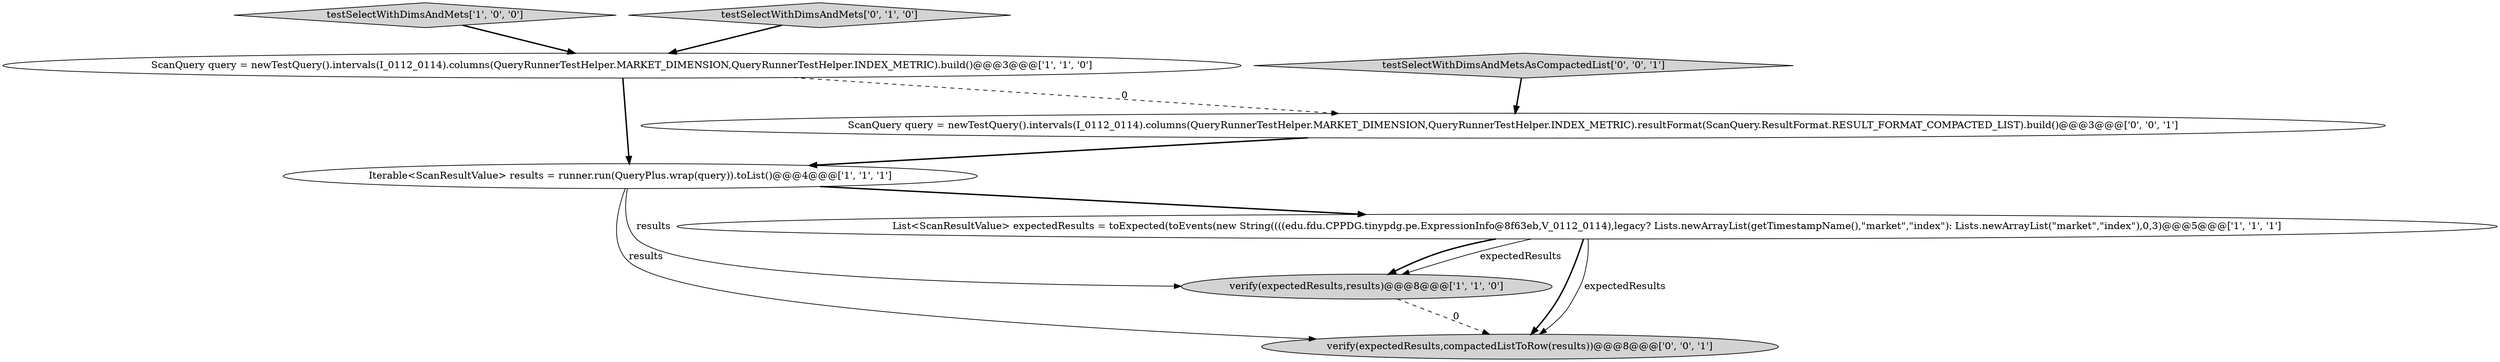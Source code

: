 digraph {
7 [style = filled, label = "verify(expectedResults,compactedListToRow(results))@@@8@@@['0', '0', '1']", fillcolor = lightgray, shape = ellipse image = "AAA0AAABBB3BBB"];
6 [style = filled, label = "ScanQuery query = newTestQuery().intervals(I_0112_0114).columns(QueryRunnerTestHelper.MARKET_DIMENSION,QueryRunnerTestHelper.INDEX_METRIC).resultFormat(ScanQuery.ResultFormat.RESULT_FORMAT_COMPACTED_LIST).build()@@@3@@@['0', '0', '1']", fillcolor = white, shape = ellipse image = "AAA0AAABBB3BBB"];
0 [style = filled, label = "ScanQuery query = newTestQuery().intervals(I_0112_0114).columns(QueryRunnerTestHelper.MARKET_DIMENSION,QueryRunnerTestHelper.INDEX_METRIC).build()@@@3@@@['1', '1', '0']", fillcolor = white, shape = ellipse image = "AAA0AAABBB1BBB"];
1 [style = filled, label = "testSelectWithDimsAndMets['1', '0', '0']", fillcolor = lightgray, shape = diamond image = "AAA0AAABBB1BBB"];
4 [style = filled, label = "List<ScanResultValue> expectedResults = toExpected(toEvents(new String((((edu.fdu.CPPDG.tinypdg.pe.ExpressionInfo@8f63eb,V_0112_0114),legacy? Lists.newArrayList(getTimestampName(),\"market\",\"index\"): Lists.newArrayList(\"market\",\"index\"),0,3)@@@5@@@['1', '1', '1']", fillcolor = white, shape = ellipse image = "AAA0AAABBB1BBB"];
8 [style = filled, label = "testSelectWithDimsAndMetsAsCompactedList['0', '0', '1']", fillcolor = lightgray, shape = diamond image = "AAA0AAABBB3BBB"];
3 [style = filled, label = "Iterable<ScanResultValue> results = runner.run(QueryPlus.wrap(query)).toList()@@@4@@@['1', '1', '1']", fillcolor = white, shape = ellipse image = "AAA0AAABBB1BBB"];
2 [style = filled, label = "verify(expectedResults,results)@@@8@@@['1', '1', '0']", fillcolor = lightgray, shape = ellipse image = "AAA0AAABBB1BBB"];
5 [style = filled, label = "testSelectWithDimsAndMets['0', '1', '0']", fillcolor = lightgray, shape = diamond image = "AAA0AAABBB2BBB"];
0->3 [style = bold, label=""];
3->7 [style = solid, label="results"];
6->3 [style = bold, label=""];
3->2 [style = solid, label="results"];
4->2 [style = solid, label="expectedResults"];
8->6 [style = bold, label=""];
4->2 [style = bold, label=""];
1->0 [style = bold, label=""];
5->0 [style = bold, label=""];
2->7 [style = dashed, label="0"];
3->4 [style = bold, label=""];
4->7 [style = bold, label=""];
4->7 [style = solid, label="expectedResults"];
0->6 [style = dashed, label="0"];
}
